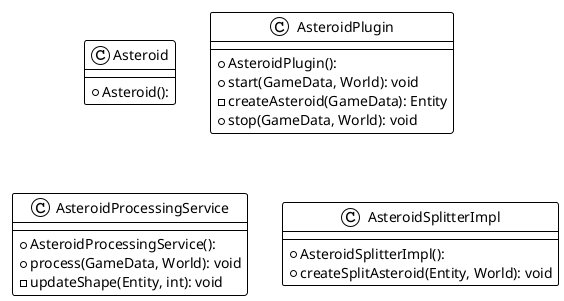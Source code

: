 @startuml

!theme plain
top to bottom direction
skinparam linetype ortho

class Asteroid {
  + Asteroid(): 
}
class AsteroidPlugin {
  + AsteroidPlugin(): 
  + start(GameData, World): void
  - createAsteroid(GameData): Entity
  + stop(GameData, World): void
}
class AsteroidProcessingService {
  + AsteroidProcessingService(): 
  + process(GameData, World): void
  - updateShape(Entity, int): void
}
class AsteroidSplitterImpl {
  + AsteroidSplitterImpl(): 
  + createSplitAsteroid(Entity, World): void
}

@enduml
